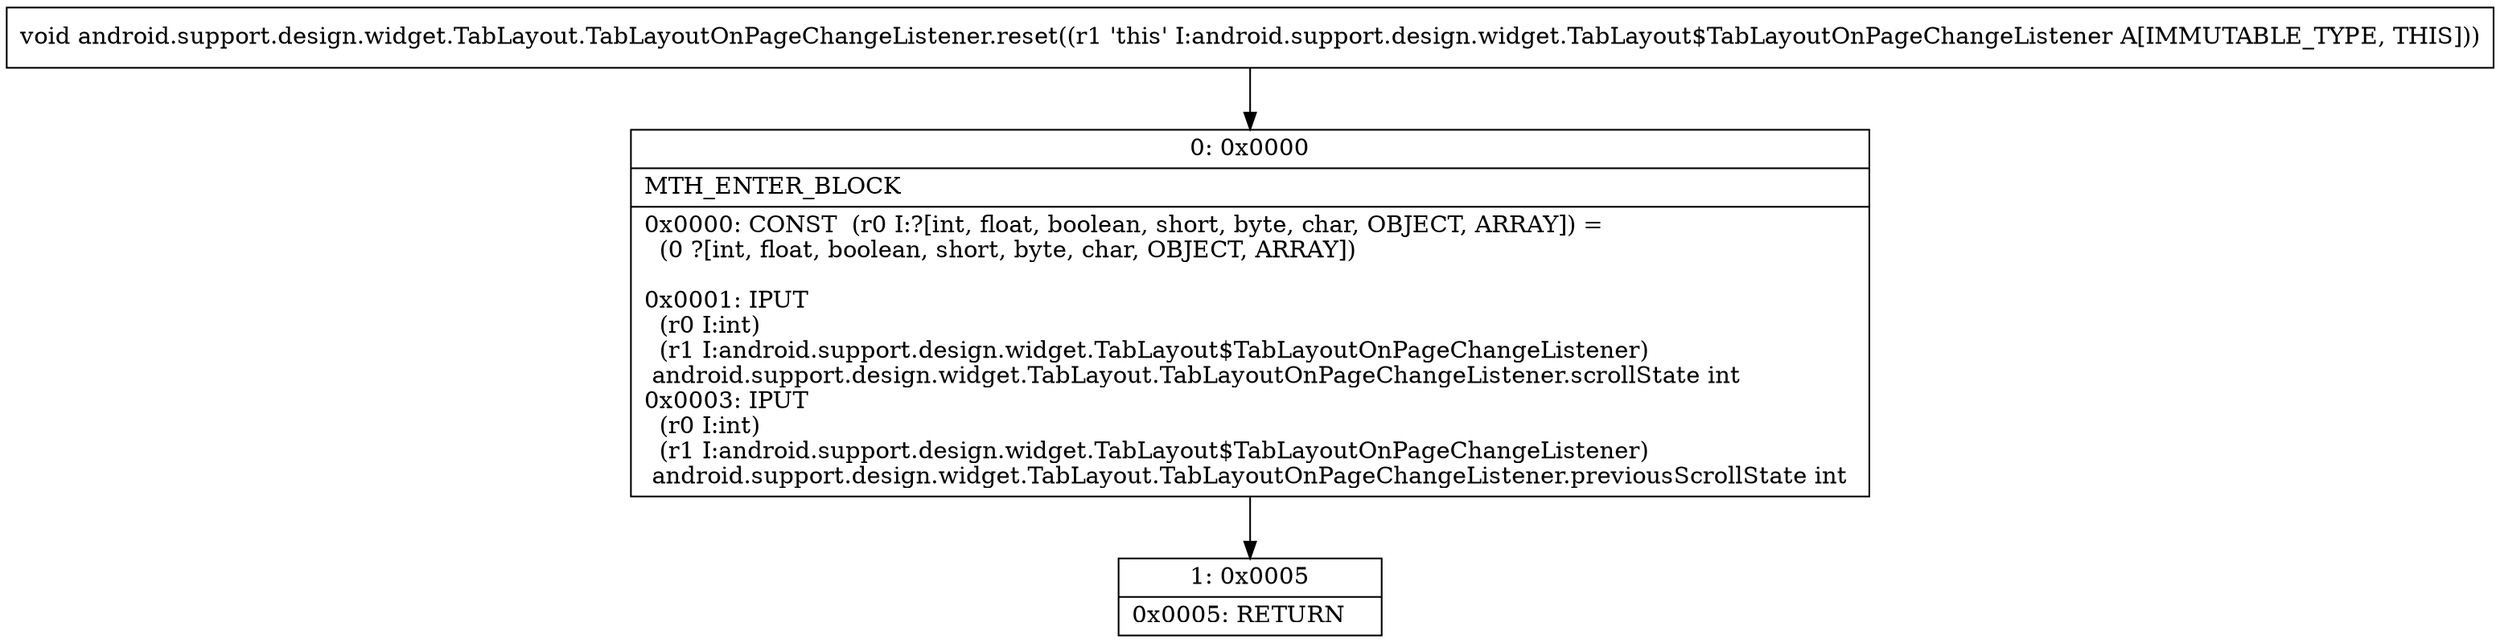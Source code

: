 digraph "CFG forandroid.support.design.widget.TabLayout.TabLayoutOnPageChangeListener.reset()V" {
Node_0 [shape=record,label="{0\:\ 0x0000|MTH_ENTER_BLOCK\l|0x0000: CONST  (r0 I:?[int, float, boolean, short, byte, char, OBJECT, ARRAY]) = \l  (0 ?[int, float, boolean, short, byte, char, OBJECT, ARRAY])\l \l0x0001: IPUT  \l  (r0 I:int)\l  (r1 I:android.support.design.widget.TabLayout$TabLayoutOnPageChangeListener)\l android.support.design.widget.TabLayout.TabLayoutOnPageChangeListener.scrollState int \l0x0003: IPUT  \l  (r0 I:int)\l  (r1 I:android.support.design.widget.TabLayout$TabLayoutOnPageChangeListener)\l android.support.design.widget.TabLayout.TabLayoutOnPageChangeListener.previousScrollState int \l}"];
Node_1 [shape=record,label="{1\:\ 0x0005|0x0005: RETURN   \l}"];
MethodNode[shape=record,label="{void android.support.design.widget.TabLayout.TabLayoutOnPageChangeListener.reset((r1 'this' I:android.support.design.widget.TabLayout$TabLayoutOnPageChangeListener A[IMMUTABLE_TYPE, THIS])) }"];
MethodNode -> Node_0;
Node_0 -> Node_1;
}

